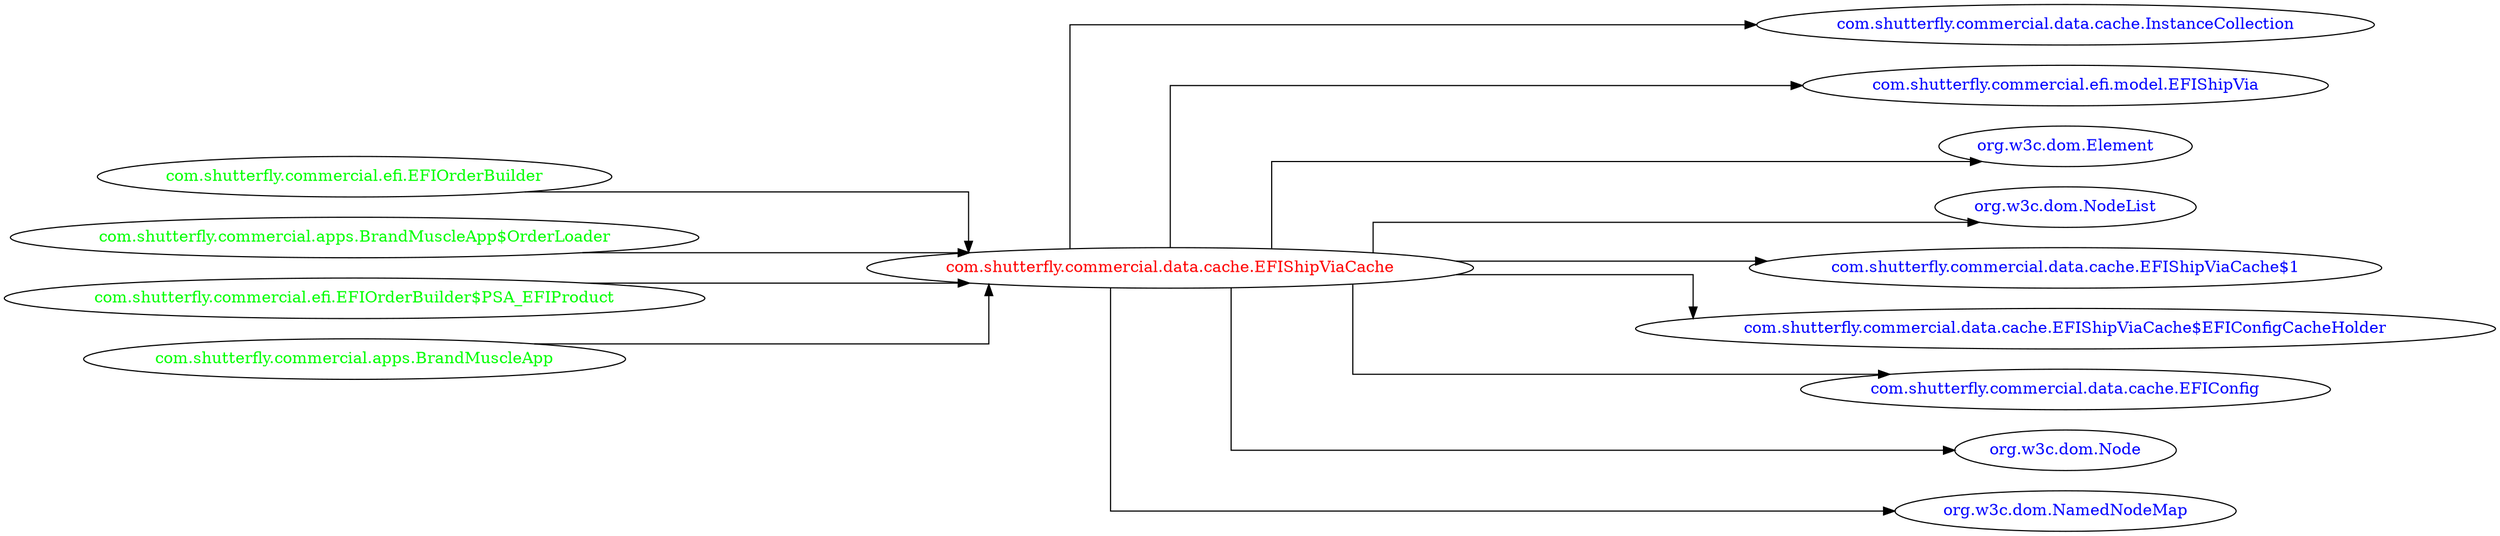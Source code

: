 digraph dependencyGraph {
 concentrate=true;
 ranksep="2.0";
 rankdir="LR"; 
 splines="ortho";
"com.shutterfly.commercial.data.cache.EFIShipViaCache" [fontcolor="red"];
"com.shutterfly.commercial.data.cache.InstanceCollection" [ fontcolor="blue" ];
"com.shutterfly.commercial.data.cache.EFIShipViaCache"->"com.shutterfly.commercial.data.cache.InstanceCollection";
"com.shutterfly.commercial.efi.model.EFIShipVia" [ fontcolor="blue" ];
"com.shutterfly.commercial.data.cache.EFIShipViaCache"->"com.shutterfly.commercial.efi.model.EFIShipVia";
"org.w3c.dom.Element" [ fontcolor="blue" ];
"com.shutterfly.commercial.data.cache.EFIShipViaCache"->"org.w3c.dom.Element";
"org.w3c.dom.NodeList" [ fontcolor="blue" ];
"com.shutterfly.commercial.data.cache.EFIShipViaCache"->"org.w3c.dom.NodeList";
"com.shutterfly.commercial.data.cache.EFIShipViaCache$1" [ fontcolor="blue" ];
"com.shutterfly.commercial.data.cache.EFIShipViaCache"->"com.shutterfly.commercial.data.cache.EFIShipViaCache$1";
"com.shutterfly.commercial.data.cache.EFIShipViaCache$EFIConfigCacheHolder" [ fontcolor="blue" ];
"com.shutterfly.commercial.data.cache.EFIShipViaCache"->"com.shutterfly.commercial.data.cache.EFIShipViaCache$EFIConfigCacheHolder";
"com.shutterfly.commercial.data.cache.EFIConfig" [ fontcolor="blue" ];
"com.shutterfly.commercial.data.cache.EFIShipViaCache"->"com.shutterfly.commercial.data.cache.EFIConfig";
"org.w3c.dom.Node" [ fontcolor="blue" ];
"com.shutterfly.commercial.data.cache.EFIShipViaCache"->"org.w3c.dom.Node";
"org.w3c.dom.NamedNodeMap" [ fontcolor="blue" ];
"com.shutterfly.commercial.data.cache.EFIShipViaCache"->"org.w3c.dom.NamedNodeMap";
"com.shutterfly.commercial.efi.EFIOrderBuilder" [ fontcolor="green" ];
"com.shutterfly.commercial.efi.EFIOrderBuilder"->"com.shutterfly.commercial.data.cache.EFIShipViaCache";
"com.shutterfly.commercial.apps.BrandMuscleApp$OrderLoader" [ fontcolor="green" ];
"com.shutterfly.commercial.apps.BrandMuscleApp$OrderLoader"->"com.shutterfly.commercial.data.cache.EFIShipViaCache";
"com.shutterfly.commercial.efi.EFIOrderBuilder$PSA_EFIProduct" [ fontcolor="green" ];
"com.shutterfly.commercial.efi.EFIOrderBuilder$PSA_EFIProduct"->"com.shutterfly.commercial.data.cache.EFIShipViaCache";
"com.shutterfly.commercial.apps.BrandMuscleApp" [ fontcolor="green" ];
"com.shutterfly.commercial.apps.BrandMuscleApp"->"com.shutterfly.commercial.data.cache.EFIShipViaCache";
}